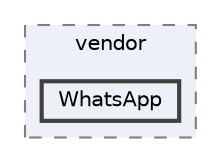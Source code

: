 digraph "dev.sharpishly.com/website/vendor/WhatsApp"
{
 // LATEX_PDF_SIZE
  bgcolor="transparent";
  edge [fontname=Helvetica,fontsize=10,labelfontname=Helvetica,labelfontsize=10];
  node [fontname=Helvetica,fontsize=10,shape=box,height=0.2,width=0.4];
  compound=true
  subgraph clusterdir_6031a4b2d1cb1e9d66cf451e65c1ec22 {
    graph [ bgcolor="#edf0f7", pencolor="grey50", label="vendor", fontname=Helvetica,fontsize=10 style="filled,dashed", URL="dir_6031a4b2d1cb1e9d66cf451e65c1ec22.html",tooltip=""]
  dir_2bf3ad6b86a5169c3c7d3b85fa6ffcb0 [label="WhatsApp", fillcolor="#edf0f7", color="grey25", style="filled,bold", URL="dir_2bf3ad6b86a5169c3c7d3b85fa6ffcb0.html",tooltip=""];
  }
}
